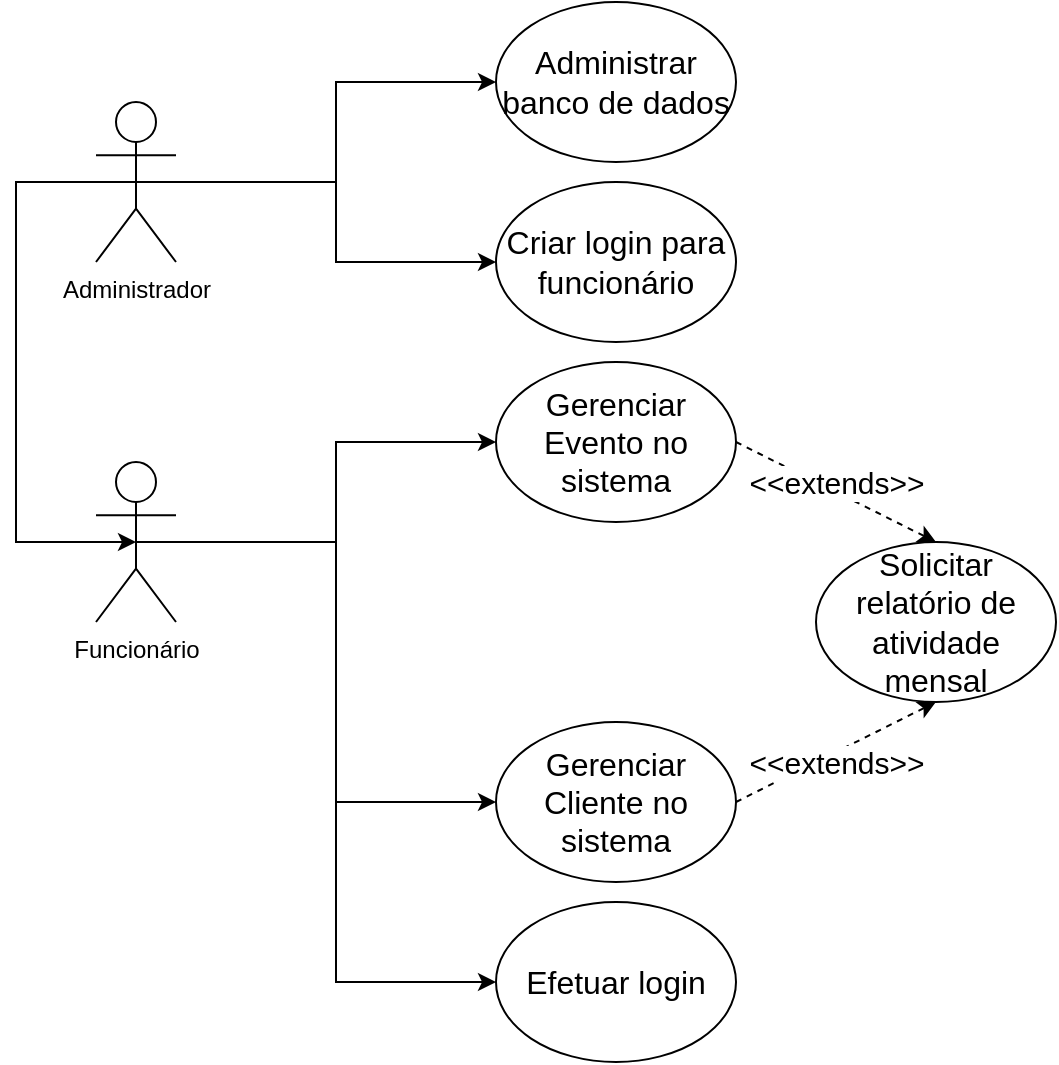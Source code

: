 <mxfile version="16.5.6" type="device"><diagram id="TFLs6alH0mQLwC41YjTP" name="Page-1"><mxGraphModel dx="1381" dy="764" grid="1" gridSize="10" guides="1" tooltips="1" connect="1" arrows="1" fold="1" page="1" pageScale="1" pageWidth="827" pageHeight="1169" math="0" shadow="0"><root><mxCell id="0"/><mxCell id="1" parent="0"/><mxCell id="B_0WhcLUnJYrkm9872p1-42" style="edgeStyle=orthogonalEdgeStyle;rounded=0;orthogonalLoop=1;jettySize=auto;html=1;exitX=0.5;exitY=0.5;exitDx=0;exitDy=0;exitPerimeter=0;entryX=0;entryY=0.5;entryDx=0;entryDy=0;fontSize=15;endArrow=classic;endFill=1;" parent="1" source="B_0WhcLUnJYrkm9872p1-1" target="B_0WhcLUnJYrkm9872p1-19" edge="1"><mxGeometry relative="1" as="geometry"/></mxCell><mxCell id="B_0WhcLUnJYrkm9872p1-43" style="edgeStyle=orthogonalEdgeStyle;rounded=0;orthogonalLoop=1;jettySize=auto;html=1;exitX=0.5;exitY=0.5;exitDx=0;exitDy=0;exitPerimeter=0;entryX=0;entryY=0.5;entryDx=0;entryDy=0;fontSize=15;endArrow=classic;endFill=1;" parent="1" source="B_0WhcLUnJYrkm9872p1-1" target="B_0WhcLUnJYrkm9872p1-20" edge="1"><mxGeometry relative="1" as="geometry"/></mxCell><mxCell id="B_0WhcLUnJYrkm9872p1-44" style="edgeStyle=orthogonalEdgeStyle;rounded=0;orthogonalLoop=1;jettySize=auto;html=1;exitX=0.5;exitY=0.5;exitDx=0;exitDy=0;exitPerimeter=0;entryX=0;entryY=0.5;entryDx=0;entryDy=0;fontSize=15;endArrow=classic;endFill=1;" parent="1" source="B_0WhcLUnJYrkm9872p1-1" target="B_0WhcLUnJYrkm9872p1-4" edge="1"><mxGeometry relative="1" as="geometry"/></mxCell><mxCell id="B_0WhcLUnJYrkm9872p1-1" value="Funcionário" style="shape=umlActor;verticalLabelPosition=bottom;verticalAlign=top;html=1;outlineConnect=0;" parent="1" vertex="1"><mxGeometry x="200" y="350" width="40" height="80" as="geometry"/></mxCell><mxCell id="B_0WhcLUnJYrkm9872p1-4" value="&lt;font style=&quot;font-size: 16px&quot;&gt;Efetuar login&lt;/font&gt;" style="ellipse;whiteSpace=wrap;html=1;" parent="1" vertex="1"><mxGeometry x="400" y="570" width="120" height="80" as="geometry"/></mxCell><mxCell id="B_0WhcLUnJYrkm9872p1-39" style="edgeStyle=orthogonalEdgeStyle;rounded=0;orthogonalLoop=1;jettySize=auto;html=1;exitX=0.5;exitY=0.5;exitDx=0;exitDy=0;exitPerimeter=0;entryX=0;entryY=0.5;entryDx=0;entryDy=0;fontSize=15;endArrow=classic;endFill=1;" parent="1" source="B_0WhcLUnJYrkm9872p1-7" target="B_0WhcLUnJYrkm9872p1-22" edge="1"><mxGeometry relative="1" as="geometry"/></mxCell><mxCell id="B_0WhcLUnJYrkm9872p1-40" style="edgeStyle=orthogonalEdgeStyle;rounded=0;orthogonalLoop=1;jettySize=auto;html=1;exitX=0.5;exitY=0.5;exitDx=0;exitDy=0;exitPerimeter=0;entryX=0;entryY=0.5;entryDx=0;entryDy=0;fontSize=15;endArrow=classic;endFill=1;" parent="1" source="B_0WhcLUnJYrkm9872p1-7" target="B_0WhcLUnJYrkm9872p1-8" edge="1"><mxGeometry relative="1" as="geometry"/></mxCell><mxCell id="B_0WhcLUnJYrkm9872p1-41" style="edgeStyle=orthogonalEdgeStyle;rounded=0;orthogonalLoop=1;jettySize=auto;html=1;exitX=0.5;exitY=0.5;exitDx=0;exitDy=0;exitPerimeter=0;entryX=0.5;entryY=0.5;entryDx=0;entryDy=0;entryPerimeter=0;fontSize=15;endArrow=classic;endFill=1;" parent="1" source="B_0WhcLUnJYrkm9872p1-7" target="B_0WhcLUnJYrkm9872p1-1" edge="1"><mxGeometry relative="1" as="geometry"><Array as="points"><mxPoint x="160" y="210"/><mxPoint x="160" y="390"/></Array></mxGeometry></mxCell><mxCell id="B_0WhcLUnJYrkm9872p1-7" value="Administrador" style="shape=umlActor;verticalLabelPosition=bottom;verticalAlign=top;html=1;outlineConnect=0;" parent="1" vertex="1"><mxGeometry x="200" y="170" width="40" height="80" as="geometry"/></mxCell><mxCell id="B_0WhcLUnJYrkm9872p1-8" value="&lt;font style=&quot;font-size: 16px&quot;&gt;Criar login para funcionário&lt;/font&gt;" style="ellipse;whiteSpace=wrap;html=1;" parent="1" vertex="1"><mxGeometry x="400" y="210" width="120" height="80" as="geometry"/></mxCell><mxCell id="B_0WhcLUnJYrkm9872p1-19" value="&lt;font style=&quot;font-size: 16px&quot;&gt;Gerenciar Evento no sistema&lt;/font&gt;" style="ellipse;whiteSpace=wrap;html=1;" parent="1" vertex="1"><mxGeometry x="400" y="300" width="120" height="80" as="geometry"/></mxCell><mxCell id="B_0WhcLUnJYrkm9872p1-20" value="&lt;font style=&quot;font-size: 16px&quot;&gt;Gerenciar Cliente no sistema&lt;/font&gt;" style="ellipse;whiteSpace=wrap;html=1;" parent="1" vertex="1"><mxGeometry x="400" y="480" width="120" height="80" as="geometry"/></mxCell><mxCell id="B_0WhcLUnJYrkm9872p1-21" value="&lt;font style=&quot;font-size: 16px&quot;&gt;Solicitar relatório de atividade mensal&lt;/font&gt;" style="ellipse;whiteSpace=wrap;html=1;" parent="1" vertex="1"><mxGeometry x="560" y="390" width="120" height="80" as="geometry"/></mxCell><mxCell id="B_0WhcLUnJYrkm9872p1-22" value="&lt;font style=&quot;font-size: 16px&quot;&gt;Administrar banco de dados&lt;/font&gt;" style="ellipse;whiteSpace=wrap;html=1;" parent="1" vertex="1"><mxGeometry x="400" y="120" width="120" height="80" as="geometry"/></mxCell><mxCell id="B_0WhcLUnJYrkm9872p1-24" value="" style="endArrow=classic;dashed=1;html=1;rounded=0;fontSize=16;endFill=1;exitX=1;exitY=0.5;exitDx=0;exitDy=0;entryX=0.5;entryY=0;entryDx=0;entryDy=0;" parent="1" source="B_0WhcLUnJYrkm9872p1-19" target="B_0WhcLUnJYrkm9872p1-21" edge="1"><mxGeometry width="50" height="50" relative="1" as="geometry"><mxPoint x="360" y="360" as="sourcePoint"/><mxPoint x="650" y="290" as="targetPoint"/></mxGeometry></mxCell><mxCell id="B_0WhcLUnJYrkm9872p1-36" value="&lt;font style=&quot;font-size: 15px;&quot;&gt;&amp;lt;&amp;lt;extends&amp;gt;&amp;gt;&lt;/font&gt;" style="edgeLabel;html=1;align=center;verticalAlign=middle;resizable=0;points=[];fontSize=15;" parent="B_0WhcLUnJYrkm9872p1-24" vertex="1" connectable="0"><mxGeometry x="-0.264" y="-2" relative="1" as="geometry"><mxPoint x="14" as="offset"/></mxGeometry></mxCell><mxCell id="B_0WhcLUnJYrkm9872p1-33" value="" style="endArrow=classic;dashed=1;html=1;rounded=0;fontSize=16;endFill=1;exitX=1;exitY=0.5;exitDx=0;exitDy=0;entryX=0.5;entryY=1;entryDx=0;entryDy=0;" parent="1" source="B_0WhcLUnJYrkm9872p1-20" target="B_0WhcLUnJYrkm9872p1-21" edge="1"><mxGeometry width="50" height="50" relative="1" as="geometry"><mxPoint x="530" y="350" as="sourcePoint"/><mxPoint x="630" y="400" as="targetPoint"/></mxGeometry></mxCell><mxCell id="B_0WhcLUnJYrkm9872p1-37" value="&lt;font style=&quot;font-size: 15px;&quot;&gt;&amp;lt;&amp;lt;extends&amp;gt;&amp;gt;&lt;/font&gt;" style="edgeLabel;html=1;align=center;verticalAlign=middle;resizable=0;points=[];fontSize=15;" parent="1" vertex="1" connectable="0"><mxGeometry x="569.997" y="500.005" as="geometry"/></mxCell></root></mxGraphModel></diagram></mxfile>